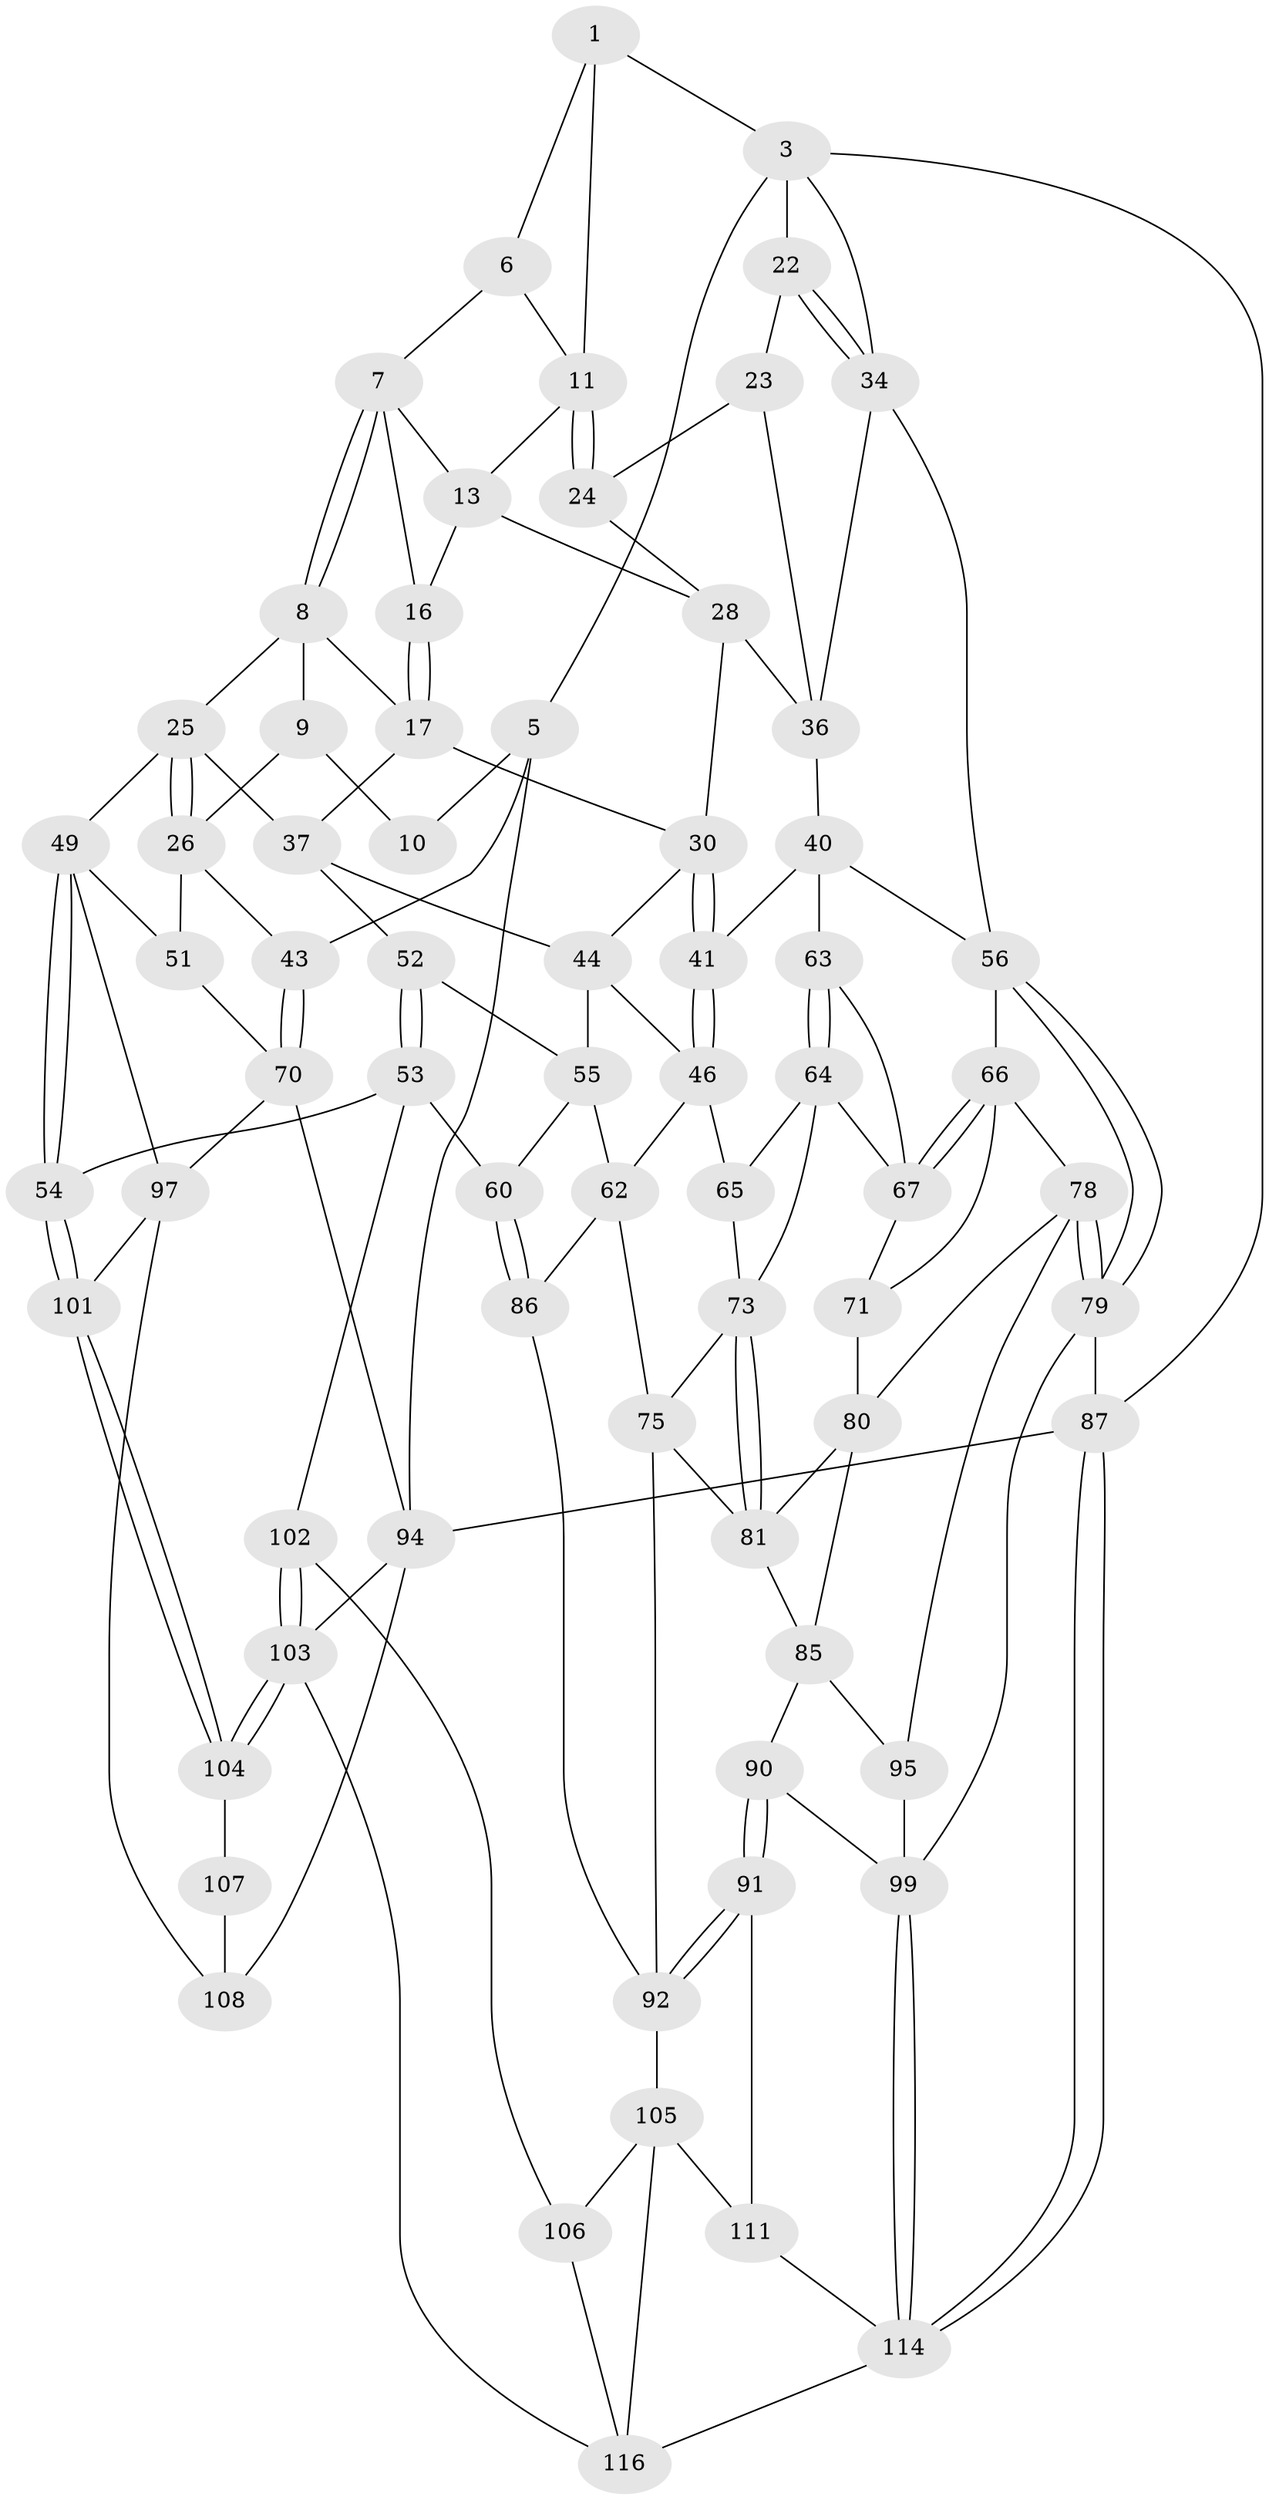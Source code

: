 // Generated by graph-tools (version 1.1) at 2025/24/03/03/25 07:24:38]
// undirected, 70 vertices, 150 edges
graph export_dot {
graph [start="1"]
  node [color=gray90,style=filled];
  1 [pos="+0.5079707058565324+0",super="+2"];
  3 [pos="+1+0",super="+4"];
  5 [pos="+0.0847529032368498+0",super="+20"];
  6 [pos="+0.5078799841627272+0"];
  7 [pos="+0.49229845630959135+0",super="+15"];
  8 [pos="+0.3874374649434094+0.09636674179174357",super="+18"];
  9 [pos="+0.23712119430054637+0.07210316607304858",super="+21"];
  10 [pos="+0.1438420678249469+0",super="+19"];
  11 [pos="+0.8370743401291565+0.06508024033738904",super="+12"];
  13 [pos="+0.6547374814583024+0.15449816716804593",super="+14"];
  16 [pos="+0.5158710495922717+0.20515221586064578"];
  17 [pos="+0.49373358986690075+0.21862274148966138",super="+32"];
  22 [pos="+0.9378343576670531+0.18402604799897368"];
  23 [pos="+0.8950428546683095+0.17637886419573146",super="+33"];
  24 [pos="+0.868094848986624+0.1582863425820684",super="+27"];
  25 [pos="+0.24383846390475777+0.31910115486798024",super="+38"];
  26 [pos="+0.2376487128544777+0.31728137058426753",super="+42"];
  28 [pos="+0.7419649277421396+0.27223951875028324",super="+29"];
  30 [pos="+0.6123850003058134+0.3342480344638999",super="+31"];
  34 [pos="+1+0.33626192659355203",super="+35"];
  36 [pos="+0.9146939273430479+0.3526845021991285",super="+39"];
  37 [pos="+0.3881847757347848+0.4011751673650109",super="+45"];
  40 [pos="+0.7909161661252758+0.43989213463742444",super="+58"];
  41 [pos="+0.7223989978679922+0.45773244754059406"];
  43 [pos="+0+0.46305152378722714"];
  44 [pos="+0.5419674751320969+0.4394031167525332",super="+48"];
  46 [pos="+0.6449158360142226+0.523401025575865",super="+47"];
  49 [pos="+0.23763304131349128+0.6215513968702548",super="+50"];
  51 [pos="+0.12323333809019703+0.5361940749769128"];
  52 [pos="+0.387806869720872+0.47678777886764456"];
  53 [pos="+0.28429497191919895+0.6472612500253033",super="+61"];
  54 [pos="+0.25696238276597116+0.6343975677685233"];
  55 [pos="+0.45305309363333135+0.5227899507841616",super="+59"];
  56 [pos="+1+0.4135449073618832",super="+57"];
  60 [pos="+0.4223860055557442+0.67679463567733"];
  62 [pos="+0.6084990992751159+0.546723635129024",super="+77"];
  63 [pos="+0.7932324551296135+0.5543581295728651"];
  64 [pos="+0.7583377579285236+0.5867944285196941",super="+69"];
  65 [pos="+0.7319490512018515+0.5913083550963734"];
  66 [pos="+0.8953845100235768+0.5780355561550711",super="+72"];
  67 [pos="+0.8033350906958674+0.567665734855333",super="+68"];
  70 [pos="+0+0.4836957193407774",super="+93"];
  71 [pos="+0.8382054188816952+0.626257417301872"];
  73 [pos="+0.7767797041989479+0.629867489784345",super="+74"];
  75 [pos="+0.7034735737644409+0.6742004749962173",super="+76"];
  78 [pos="+0.9315302075027146+0.665087526529685",super="+83"];
  79 [pos="+1+0.7287381628446387",super="+88"];
  80 [pos="+0.802037320453948+0.6432509707346146",super="+84"];
  81 [pos="+0.7879229716210645+0.6460687343511828",super="+82"];
  85 [pos="+0.7829440668561439+0.7032125471977353",super="+89"];
  86 [pos="+0.5210204673504246+0.7470361953337945"];
  87 [pos="+1+1"];
  90 [pos="+0.7544966623550715+0.8564839314547419"];
  91 [pos="+0.7032605608106968+0.8415041588209607"];
  92 [pos="+0.6573827949637363+0.7892575626277053",super="+96"];
  94 [pos="+0+1",super="+110"];
  95 [pos="+0.8968327133589389+0.6991948572972351"];
  97 [pos="+0.015980788077035783+0.7110051876308171",super="+98"];
  99 [pos="+0.8349255900733495+0.9258321007154905",super="+100"];
  101 [pos="+0.11481585498313708+0.800486673432065"];
  102 [pos="+0.2928848665367957+0.8587126650135749"];
  103 [pos="+0.2720423627205285+0.8834610993450177",super="+113"];
  104 [pos="+0.1456395410861843+0.8648648755813962"];
  105 [pos="+0.4881317890566147+0.8740497284795324",super="+112"];
  106 [pos="+0.44807482775131924+0.8908344857313057"];
  107 [pos="+0.1243464174624902+0.8782788767528168"];
  108 [pos="+0.03519816475342257+0.8486152795565861",super="+109"];
  111 [pos="+0.658388401562533+0.8843199138173272"];
  114 [pos="+0.8190812771108495+1",super="+115"];
  116 [pos="+0.5710179879360405+1",super="+117"];
  1 -- 6;
  1 -- 3;
  1 -- 11;
  3 -- 22;
  3 -- 34;
  3 -- 5;
  3 -- 87;
  5 -- 10 [weight=2];
  5 -- 43;
  5 -- 94;
  6 -- 7;
  6 -- 11;
  7 -- 8;
  7 -- 8;
  7 -- 16;
  7 -- 13;
  8 -- 9;
  8 -- 17;
  8 -- 25;
  9 -- 10 [weight=2];
  9 -- 26;
  11 -- 24;
  11 -- 24;
  11 -- 13;
  13 -- 28;
  13 -- 16;
  16 -- 17;
  16 -- 17;
  17 -- 37;
  17 -- 30;
  22 -- 23;
  22 -- 34;
  22 -- 34;
  23 -- 24 [weight=2];
  23 -- 36;
  24 -- 28;
  25 -- 26;
  25 -- 26;
  25 -- 37;
  25 -- 49;
  26 -- 43;
  26 -- 51;
  28 -- 30;
  28 -- 36;
  30 -- 41;
  30 -- 41;
  30 -- 44;
  34 -- 56;
  34 -- 36;
  36 -- 40;
  37 -- 44;
  37 -- 52;
  40 -- 41;
  40 -- 56;
  40 -- 63;
  41 -- 46;
  41 -- 46;
  43 -- 70;
  43 -- 70;
  44 -- 46;
  44 -- 55;
  46 -- 65;
  46 -- 62;
  49 -- 54;
  49 -- 54;
  49 -- 51;
  49 -- 97;
  51 -- 70;
  52 -- 53;
  52 -- 53;
  52 -- 55;
  53 -- 54;
  53 -- 60;
  53 -- 102;
  54 -- 101;
  54 -- 101;
  55 -- 60;
  55 -- 62;
  56 -- 79;
  56 -- 79;
  56 -- 66;
  60 -- 86;
  60 -- 86;
  62 -- 86;
  62 -- 75;
  63 -- 64;
  63 -- 64;
  63 -- 67;
  64 -- 65;
  64 -- 73;
  64 -- 67;
  65 -- 73;
  66 -- 67;
  66 -- 67;
  66 -- 78;
  66 -- 71;
  67 -- 71;
  70 -- 94;
  70 -- 97;
  71 -- 80;
  73 -- 81;
  73 -- 81;
  73 -- 75;
  75 -- 92;
  75 -- 81;
  78 -- 79;
  78 -- 79;
  78 -- 95;
  78 -- 80;
  79 -- 99;
  79 -- 87;
  80 -- 81;
  80 -- 85;
  81 -- 85;
  85 -- 90;
  85 -- 95;
  86 -- 92;
  87 -- 114;
  87 -- 114;
  87 -- 94;
  90 -- 91;
  90 -- 91;
  90 -- 99;
  91 -- 92;
  91 -- 92;
  91 -- 111;
  92 -- 105;
  94 -- 103;
  94 -- 108;
  95 -- 99;
  97 -- 101;
  97 -- 108;
  99 -- 114;
  99 -- 114;
  101 -- 104;
  101 -- 104;
  102 -- 103;
  102 -- 103;
  102 -- 106;
  103 -- 104;
  103 -- 104;
  103 -- 116;
  104 -- 107;
  105 -- 106;
  105 -- 116;
  105 -- 111;
  106 -- 116;
  107 -- 108 [weight=2];
  111 -- 114;
  114 -- 116;
}
